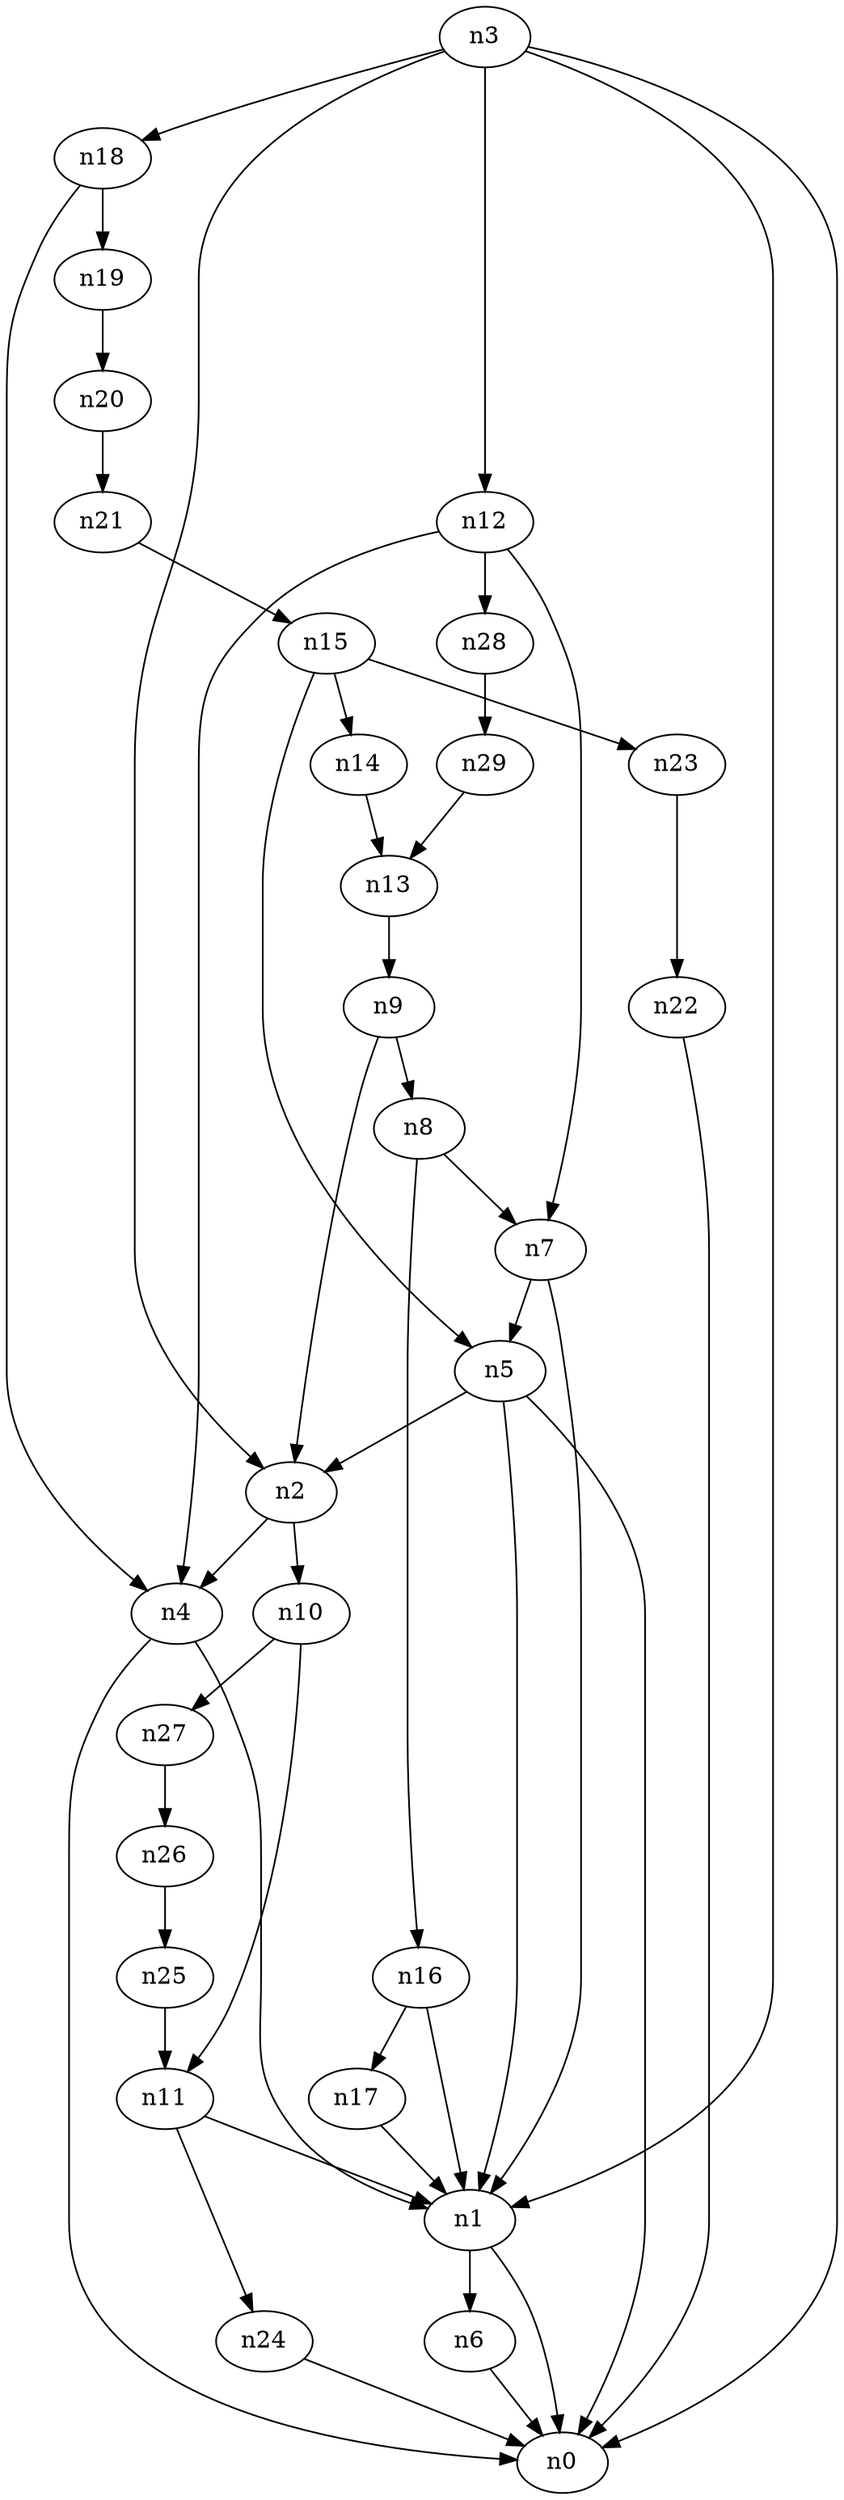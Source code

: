 digraph G {
	n1 -> n0	 [_graphml_id=e30];
	n1 -> n6	 [_graphml_id=e9];
	n2 -> n4	 [_graphml_id=e7];
	n2 -> n10	 [_graphml_id=e15];
	n3 -> n0	 [_graphml_id=e0];
	n3 -> n1	 [_graphml_id=e3];
	n3 -> n2	 [_graphml_id=e6];
	n3 -> n12	 [_graphml_id=e18];
	n3 -> n18	 [_graphml_id=e28];
	n4 -> n0	 [_graphml_id=e1];
	n4 -> n1	 [_graphml_id=e4];
	n5 -> n0	 [_graphml_id=e2];
	n5 -> n1	 [_graphml_id=e5];
	n5 -> n2	 [_graphml_id=e8];
	n6 -> n0	 [_graphml_id=e10];
	n7 -> n1	 [_graphml_id=e20];
	n7 -> n5	 [_graphml_id=e11];
	n8 -> n7	 [_graphml_id=e12];
	n8 -> n16	 [_graphml_id=e25];
	n9 -> n2	 [_graphml_id=e14];
	n9 -> n8	 [_graphml_id=e13];
	n10 -> n11	 [_graphml_id=e16];
	n10 -> n27	 [_graphml_id=e45];
	n11 -> n1	 [_graphml_id=e17];
	n11 -> n24	 [_graphml_id=e38];
	n12 -> n4	 [_graphml_id=e19];
	n12 -> n7	 [_graphml_id=e40];
	n12 -> n28	 [_graphml_id=e46];
	n13 -> n9	 [_graphml_id=e21];
	n14 -> n13	 [_graphml_id=e22];
	n15 -> n5	 [_graphml_id=e24];
	n15 -> n14	 [_graphml_id=e23];
	n15 -> n23	 [_graphml_id=e37];
	n16 -> n1	 [_graphml_id=e41];
	n16 -> n17	 [_graphml_id=e26];
	n17 -> n1	 [_graphml_id=e27];
	n18 -> n4	 [_graphml_id=e29];
	n18 -> n19	 [_graphml_id=e31];
	n19 -> n20	 [_graphml_id=e32];
	n20 -> n21	 [_graphml_id=e33];
	n21 -> n15	 [_graphml_id=e34];
	n22 -> n0	 [_graphml_id=e35];
	n23 -> n22	 [_graphml_id=e36];
	n24 -> n0	 [_graphml_id=e39];
	n25 -> n11	 [_graphml_id=e42];
	n26 -> n25	 [_graphml_id=e43];
	n27 -> n26	 [_graphml_id=e44];
	n28 -> n29	 [_graphml_id=e47];
	n29 -> n13	 [_graphml_id=e48];
}
